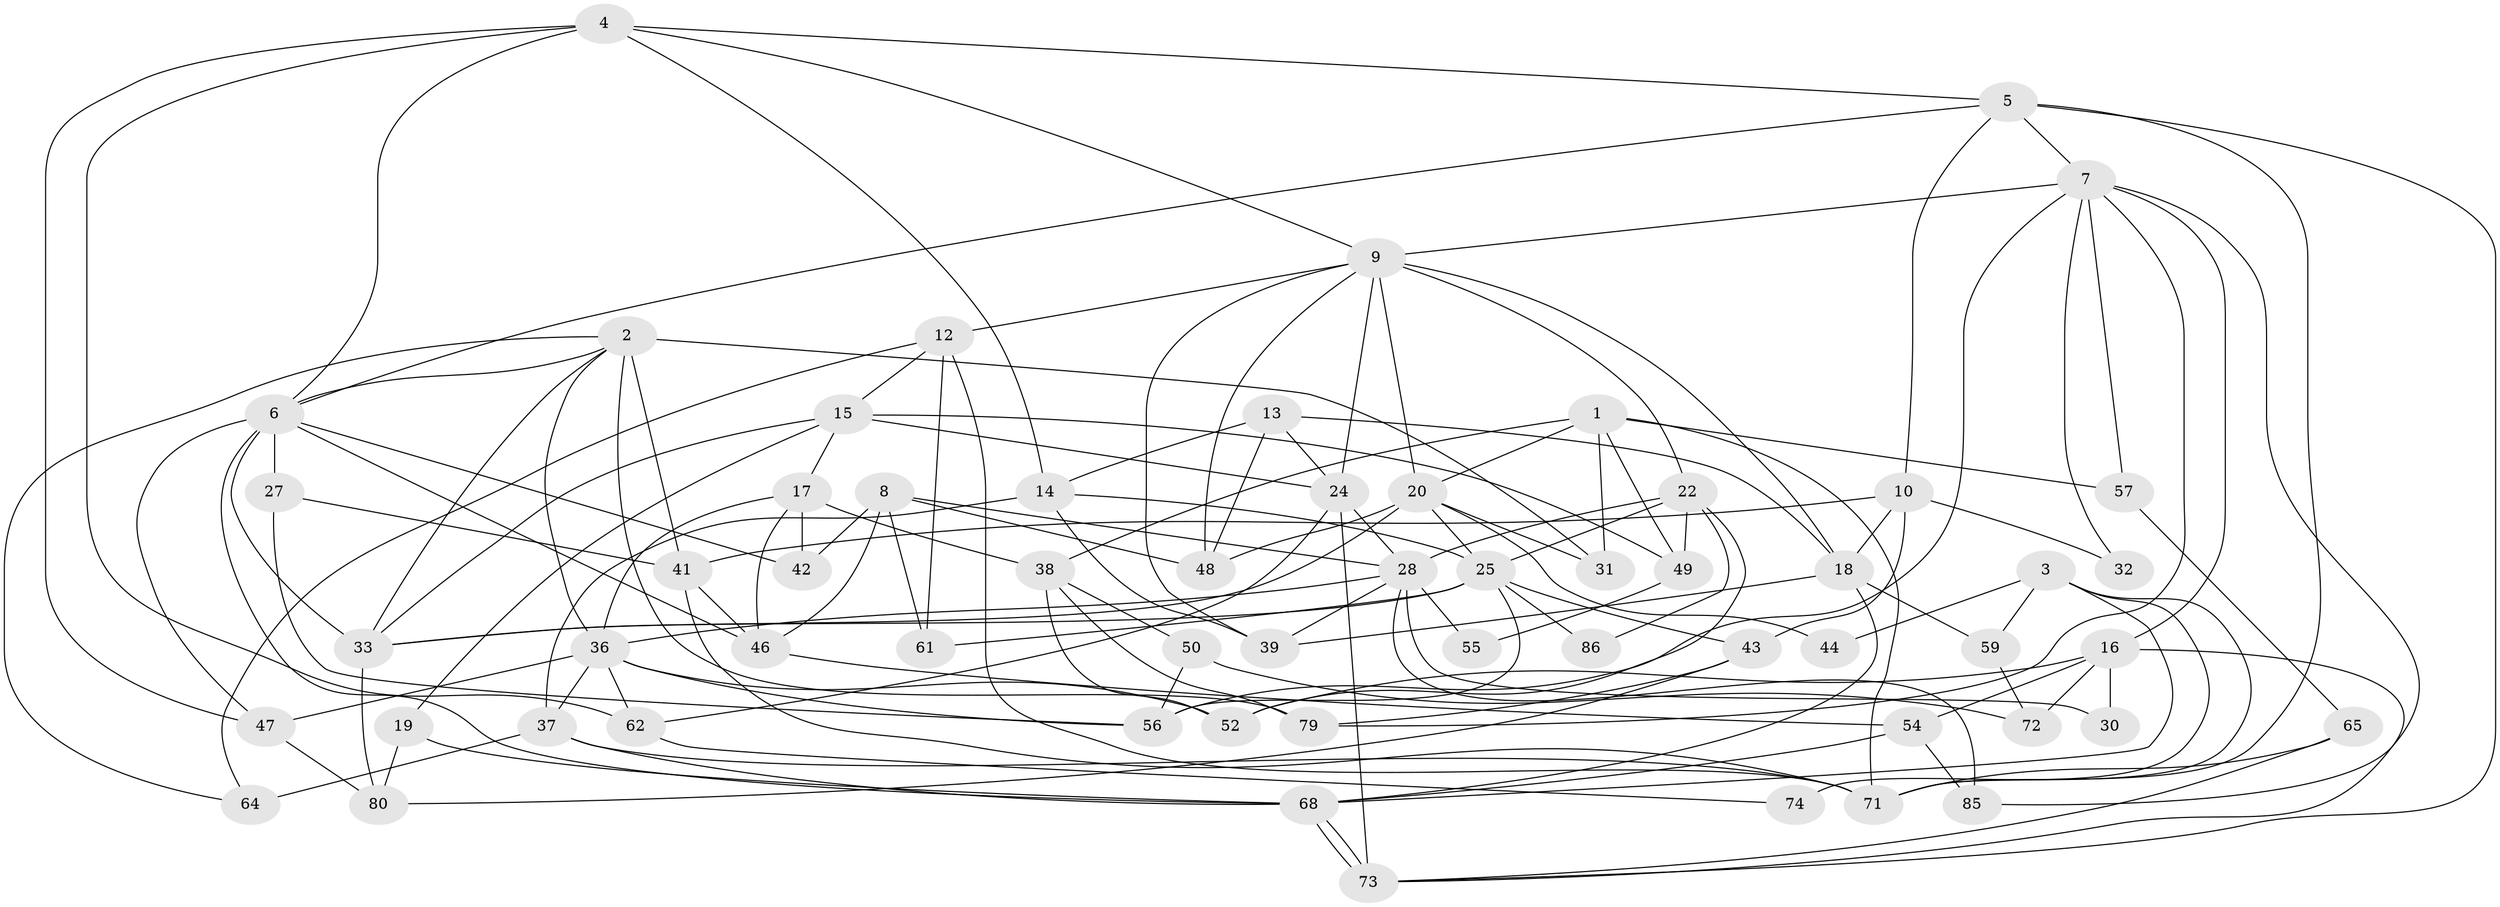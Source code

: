 // original degree distribution, {6: 0.09195402298850575, 4: 0.28735632183908044, 2: 0.11494252873563218, 3: 0.3103448275862069, 9: 0.022988505747126436, 7: 0.034482758620689655, 5: 0.13793103448275862}
// Generated by graph-tools (version 1.1) at 2025/11/02/27/25 16:11:16]
// undirected, 60 vertices, 143 edges
graph export_dot {
graph [start="1"]
  node [color=gray90,style=filled];
  1 [super="+67"];
  2 [super="+66"];
  3 [super="+23"];
  4 [super="+70"];
  5 [super="+53"];
  6 [super="+34"];
  7 [super="+11"];
  8 [super="+83"];
  9 [super="+69"];
  10;
  12;
  13;
  14 [super="+40"];
  15 [super="+29"];
  16;
  17 [super="+21"];
  18 [super="+58"];
  19;
  20 [super="+26"];
  22 [super="+35"];
  24 [super="+51"];
  25 [super="+82"];
  27;
  28 [super="+63"];
  30;
  31;
  32;
  33;
  36 [super="+45"];
  37;
  38 [super="+84"];
  39;
  41 [super="+76"];
  42;
  43;
  44;
  46 [super="+77"];
  47 [super="+60"];
  48;
  49;
  50;
  52;
  54;
  55;
  56;
  57;
  59;
  61;
  62;
  64 [super="+75"];
  65;
  68 [super="+87"];
  71 [super="+81"];
  72;
  73 [super="+78"];
  74;
  79;
  80;
  85;
  86;
  1 -- 20;
  1 -- 71;
  1 -- 31;
  1 -- 38;
  1 -- 49;
  1 -- 57;
  2 -- 79;
  2 -- 6;
  2 -- 31;
  2 -- 33;
  2 -- 64;
  2 -- 41;
  2 -- 36;
  3 -- 71;
  3 -- 44;
  3 -- 74 [weight=2];
  3 -- 59;
  3 -- 68;
  4 -- 5;
  4 -- 6;
  4 -- 62;
  4 -- 14;
  4 -- 9;
  4 -- 47;
  5 -- 71;
  5 -- 6;
  5 -- 7;
  5 -- 73;
  5 -- 10;
  6 -- 33;
  6 -- 27;
  6 -- 42;
  6 -- 46;
  6 -- 68;
  6 -- 47;
  7 -- 16;
  7 -- 32;
  7 -- 57;
  7 -- 79;
  7 -- 9;
  7 -- 56;
  7 -- 85;
  8 -- 42;
  8 -- 48;
  8 -- 61;
  8 -- 46;
  8 -- 28;
  9 -- 22;
  9 -- 39;
  9 -- 12;
  9 -- 48;
  9 -- 18;
  9 -- 20;
  9 -- 24 [weight=2];
  10 -- 43;
  10 -- 32;
  10 -- 18;
  10 -- 41;
  12 -- 61;
  12 -- 64;
  12 -- 15;
  12 -- 71;
  13 -- 14;
  13 -- 18;
  13 -- 48;
  13 -- 24;
  14 -- 25;
  14 -- 37;
  14 -- 39;
  15 -- 24;
  15 -- 17;
  15 -- 33;
  15 -- 49;
  15 -- 19;
  16 -- 54;
  16 -- 73;
  16 -- 30;
  16 -- 52;
  16 -- 72;
  17 -- 42;
  17 -- 46;
  17 -- 36;
  17 -- 38;
  18 -- 59;
  18 -- 68;
  18 -- 39;
  19 -- 80;
  19 -- 68;
  20 -- 33;
  20 -- 44;
  20 -- 48;
  20 -- 25;
  20 -- 31;
  22 -- 52;
  22 -- 86;
  22 -- 25;
  22 -- 28;
  22 -- 49;
  24 -- 73;
  24 -- 62;
  24 -- 28;
  25 -- 86;
  25 -- 33;
  25 -- 56;
  25 -- 43;
  25 -- 61;
  27 -- 41;
  27 -- 56;
  28 -- 30;
  28 -- 85;
  28 -- 55;
  28 -- 39;
  28 -- 36;
  33 -- 80;
  36 -- 52;
  36 -- 37;
  36 -- 47;
  36 -- 62;
  36 -- 56;
  37 -- 68;
  37 -- 64 [weight=2];
  37 -- 71;
  38 -- 50;
  38 -- 52;
  38 -- 79;
  41 -- 71;
  41 -- 46;
  43 -- 80;
  43 -- 79;
  46 -- 54;
  47 -- 80;
  49 -- 55;
  50 -- 72;
  50 -- 56;
  54 -- 85;
  54 -- 68;
  57 -- 65;
  59 -- 72;
  62 -- 74;
  65 -- 73;
  65 -- 71;
  68 -- 73 [weight=2];
  68 -- 73;
}
